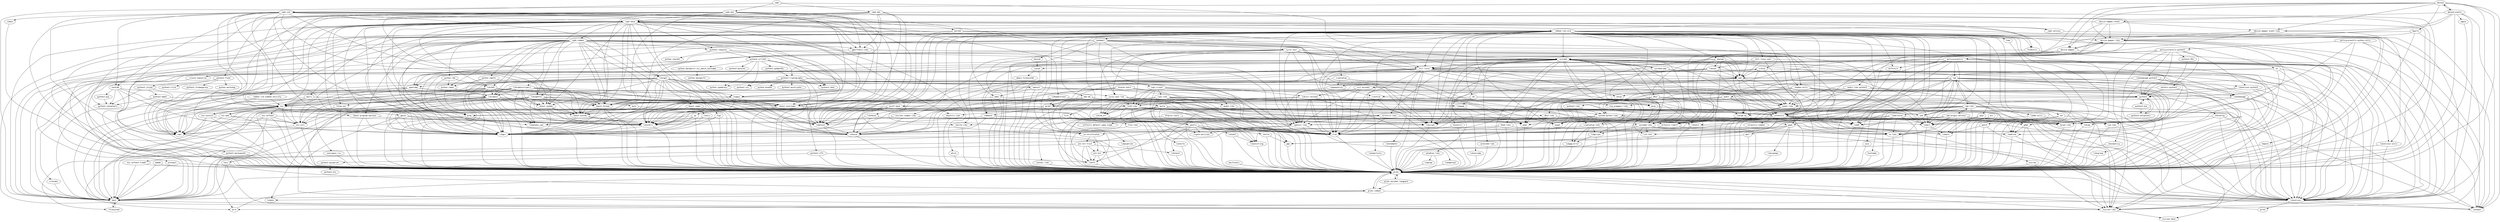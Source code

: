strict digraph G {
node [fontname=monospace];
  "acl" -> "glibc";
  "acl" -> "libacl";
  "acl" -> "libattr";
  "at" -> "glibc";
  "at" -> "libselinux";
  "at" -> "ncurses-libs";
  "at" -> "pam";
  "at" -> "readline";
  "audit" -> "audit-libs";
  "audit" -> "bash";
  "audit" -> "glibc";
  "audit" -> "krb5-libs";
  "audit" -> "libcap-ng";
  "audit-libs" -> "glibc";
  "audit-libs" -> "libcap-ng";
  "audit-libs-python3" -> "audit";
  "audit-libs-python3" -> "audit-libs";
  "audit-libs-python3" -> "glibc";
  "audit-libs-python3" -> "libcap-ng";
  "audit-libs-python3" -> "python3";
  "audit" -> "tcp_wrappers-libs";
  "avahi-libs" -> "dbus-libs";
  "avahi-libs" -> "glibc";
  "bash" -> "filesystem";
  "bash" -> "glibc";
  "bash" -> "ncurses-libs";
  "bcache-tools" -> "bash";
  "bcache-tools" -> "coreutils";
  "bcache-tools" -> "glibc";
  "bcache-tools" -> "libblkid";
  "bcache-tools" -> "libuuid";
  "bcache-tools" -> "python3";
  "binutils" -> "glibc";
  "binutils" -> "zlib";
  "boost-iostreams" -> "bzip2-libs";
  "boost-iostreams" -> "glibc";
  "boost-iostreams" -> "libgcc";
  "boost-iostreams" -> "libstdc++";
  "boost-iostreams" -> "zlib";
  "boost-program-options" -> "glibc";
  "boost-program-options" -> "libgcc";
  "boost-program-options" -> "libstdc++";
  "boost-random" -> "boost-system";
  "boost-random" -> "glibc";
  "boost-random" -> "libgcc";
  "boost-random" -> "libstdc++";
  "boost-regex" -> "glibc";
  "boost-regex" -> "libgcc";
  "boost-regex" -> "libicu";
  "boost-regex" -> "libstdc++";
  "boost-system" -> "glibc";
  "boost-system" -> "libgcc";
  "boost-system" -> "libstdc++";
  "boost-thread" -> "boost-system";
  "boost-thread" -> "glibc";
  "boost-thread" -> "libgcc";
  "boost-thread" -> "libstdc++";
  "bzip2-libs" -> "glibc";
  "ca-certificates" -> "p11-kit";
  "ca-certificates" -> "p11-kit-trust";
  "ceph-base" -> "bash";
  "ceph-base" -> "boost-iostreams";
  "ceph-base" -> "boost-random";
  "ceph-base" -> "boost-system";
  "ceph-base" -> "boost-thread";
  "ceph-base" -> "ceph-common";
  "ceph-base" -> "ceph-selinux";
  "ceph-base" -> "coreutils";
  "ceph-base" -> "cryptsetup";
  "ceph-base" -> "findutils";
  "ceph-base" -> "glibc";
  "ceph-base" -> "grep";
  "ceph-base" -> "hdparm";
  "ceph-base" -> "libatomic_ops";
  "ceph-base" -> "libcephfs1";
  "ceph-base" -> "libgcc";
  "ceph-base" -> "librados2";
  "ceph-base" -> "librbd1";
  "ceph-base" -> "librgw2";
  "ceph-base" -> "libstdc++";
  "ceph-base" -> "lttng-ust";
  "ceph-base" -> "nspr";
  "ceph-base" -> "nss";
  "ceph-base" -> "python2-requests";
  "ceph-base" -> "python2-setuptools";
  "ceph-base" -> "redhat-lsb-core";
  "ceph-base" -> "snappy";
  "ceph-base" -> "util-linux";
  "ceph-base" -> "which";
  "ceph-base" -> "zlib";
  "ceph" -> "ceph-mds";
  "ceph" -> "ceph-mon";
  "ceph" -> "ceph-osd";
  "ceph-common" -> "bash";
  "ceph-common" -> "boost-iostreams";
  "ceph-common" -> "boost-program-options";
  "ceph-common" -> "boost-regex";
  "ceph-common" -> "boost-system";
  "ceph-common" -> "boost-thread";
  "ceph-common" -> "coreutils";
  "ceph-common" -> "glibc";
  "ceph-common" -> "gperftools-libs";
  "ceph-common" -> "keyutils-libs";
  "ceph-common" -> "libbabeltrace";
  "ceph-common" -> "libblkid";
  "ceph-common" -> "libcephfs1";
  "ceph-common" -> "libgcc";
  "ceph-common" -> "librados2";
  "ceph-common" -> "libradosstriper1";
  "ceph-common" -> "librbd1";
  "ceph-common" -> "librgw2";
  "ceph-common" -> "libstdc++";
  "ceph-common" -> "nspr";
  "ceph-common" -> "nss";
  "ceph-common" -> "python2-requests";
  "ceph-common" -> "python-cephfs";
  "ceph-common" -> "python-rados";
  "ceph-common" -> "python-rbd";
  "ceph-common" -> "systemd-libs";
  "ceph-mds" -> "boost-iostreams";
  "ceph-mds" -> "boost-system";
  "ceph-mds" -> "boost-thread";
  "ceph-mds" -> "ceph-base";
  "ceph-mds" -> "glibc";
  "ceph-mds" -> "gperftools-libs";
  "ceph-mds" -> "libgcc";
  "ceph-mds" -> "libstdc++";
  "ceph-mds" -> "nspr";
  "ceph-mds" -> "nss";
  "ceph-mon" -> "boost-iostreams";
  "ceph-mon" -> "boost-random";
  "ceph-mon" -> "boost-system";
  "ceph-mon" -> "boost-thread";
  "ceph-mon" -> "ceph-base";
  "ceph-mon" -> "coreutils";
  "ceph-mon" -> "glibc";
  "ceph-mon" -> "gperftools-libs";
  "ceph-mon" -> "leveldb";
  "ceph-mon" -> "libgcc";
  "ceph-mon" -> "libstdc++";
  "ceph-mon" -> "nspr";
  "ceph-mon" -> "nss";
  "ceph-mon" -> "python2-flask";
  "ceph-mon" -> "snappy";
  "ceph-mon" -> "zlib";
  "ceph-osd" -> "boost-iostreams";
  "ceph-osd" -> "boost-program-options";
  "ceph-osd" -> "boost-random";
  "ceph-osd" -> "boost-system";
  "ceph-osd" -> "boost-thread";
  "ceph-osd" -> "ceph-base";
  "ceph-osd" -> "gdisk";
  "ceph-osd" -> "glibc";
  "ceph-osd" -> "gperftools-libs";
  "ceph-osd" -> "leveldb";
  "ceph-osd" -> "libaio";
  "ceph-osd" -> "libblkid";
  "ceph-osd" -> "libgcc";
  "ceph-osd" -> "libstdc++";
  "ceph-osd" -> "nspr";
  "ceph-osd" -> "nss";
  "ceph-osd" -> "parted";
  "ceph-osd" -> "snappy";
  "ceph-osd" -> "zlib";
  "ceph-selinux" -> "ceph-base";
  "ceph-selinux" -> "libselinux-utils";
  "ceph" -> "systemd";
  "checkpolicy" -> "glibc";
  "chkconfig" -> "glibc";
  "chkconfig" -> "libselinux";
  "chkconfig" -> "libsepol";
  "chkconfig" -> "popt";
  "coreutils" -> "coreutils-common";
  "coreutils" -> "glibc";
  "coreutils" -> "gmp";
  "coreutils" -> "libacl";
  "coreutils" -> "libattr";
  "coreutils" -> "libcap";
  "coreutils" -> "libselinux";
  "coreutils" -> "ncurses";
  "coreutils" -> "openssl-libs";
  "cpio" -> "glibc";
  "cracklib" -> "bash";
  "cracklib" -> "glibc";
  "cracklib" -> "gzip";
  "cracklib" -> "zlib";
  "cronie" -> "audit-libs";
  "cronie" -> "cronie-noanacron";
  "cronie" -> "glibc";
  "cronie" -> "libselinux";
  "cronie-noanacron" -> "cronie";
  "cronie-noanacron" -> "crontabs";
  "cronie" -> "pam";
  "crontabs" -> "bash";
  "cryptsetup" -> "cryptsetup-libs";
  "cryptsetup" -> "glibc";
  "cryptsetup" -> "libpwquality";
  "cryptsetup-libs" -> "device-mapper-libs";
  "cryptsetup-libs" -> "glibc";
  "cryptsetup-libs" -> "libgcrypt";
  "cryptsetup-libs" -> "libgpg-error";
  "cryptsetup-libs" -> "libuuid";
  "cryptsetup" -> "popt";
  "cups-client" -> "avahi-libs";
  "cups-client" -> "chkconfig";
  "cups-client" -> "cups-libs";
  "cups-client" -> "glibc";
  "cups-client" -> "gnutls";
  "cups-client" -> "krb5-libs";
  "cups-client" -> "libcom_err";
  "cups-client" -> "libcrypt";
  "cups-client" -> "zlib";
  "cups-libs" -> "avahi-libs";
  "cups-libs" -> "glib2";
  "cups-libs" -> "glibc";
  "cups-libs" -> "gnutls";
  "cups-libs" -> "krb5-libs";
  "cups-libs" -> "libcom_err";
  "cups-libs" -> "libcrypt";
  "cups-libs" -> "libgcc";
  "cups-libs" -> "libgomp";
  "cups-libs" -> "libstdc++";
  "cups-libs" -> "libunistring";
  "cups-libs" -> "libxml2";
  "cups-libs" -> "ncurses-libs";
  "cups-libs" -> "zlib";
  "curl-minimal" -> "glibc";
  "curl-minimal" -> "libcurl-minimal";
  "curl-minimal" -> "openssl-libs";
  "curl-minimal" -> "zlib";
  "cyrus-sasl" -> "cyrus-sasl-lib";
  "cyrus-sasl" -> "glibc";
  "cyrus-sasl" -> "krb5-libs";
  "cyrus-sasl" -> "libcom_err";
  "cyrus-sasl" -> "libcrypt";
  "cyrus-sasl" -> "libdb";
  "cyrus-sasl-lib" -> "glibc";
  "cyrus-sasl-lib" -> "krb5-libs";
  "cyrus-sasl-lib" -> "libcom_err";
  "cyrus-sasl-lib" -> "libcrypt";
  "cyrus-sasl-lib" -> "libdb";
  "cyrus-sasl" -> "openldap";
  "cyrus-sasl" -> "openssl-libs";
  "cyrus-sasl" -> "pam";
  "cyrus-sasl" -> "shadow-utils";
  "cyrus-sasl" -> "systemd";
  "cyrus-sasl" -> "util-linux";
  "dbus" -> "audit-libs";
  "dbus" -> "dbus-libs";
  "dbus" -> "expat";
  "dbus" -> "glibc";
  "dbus" -> "libcap-ng";
  "dbus" -> "libselinux";
  "dbus-libs" -> "glibc";
  "dbus-libs" -> "systemd-libs";
  "dbus" -> "systemd-libs";
  "device-mapper" -> "bash";
  "device-mapper" -> "device-mapper-libs";
  "device-mapper-event" -> "device-mapper";
  "device-mapper-event" -> "device-mapper-event-libs";
  "device-mapper-event" -> "device-mapper-libs";
  "device-mapper-event" -> "glibc";
  "device-mapper-event" -> "libgcc";
  "device-mapper-event-libs" -> "device-mapper-libs";
  "device-mapper-event-libs" -> "glibc";
  "device-mapper-event-libs" -> "systemd-libs";
  "device-mapper-event" -> "systemd-libs";
  "device-mapper" -> "glibc";
  "device-mapper-libs" -> "device-mapper";
  "device-mapper-libs" -> "glibc";
  "device-mapper-libs" -> "libselinux";
  "device-mapper-libs" -> "libsepol";
  "device-mapper-libs" -> "systemd-libs";
  "device-mapper" -> "systemd";
  "device-mapper" -> "systemd-libs";
  "device-mapper" -> "util-linux";
  "diffutils" -> "glibc";
  "dmraid" -> "bash";
  "dmraid" -> "device-mapper";
  "dmraid" -> "device-mapper-event-libs";
  "dmraid" -> "device-mapper-libs";
  "dmraid" -> "dmraid-events";
  "dmraid-events" -> "device-mapper-event";
  "dmraid-events" -> "device-mapper-event-libs";
  "dmraid-events" -> "device-mapper-libs";
  "dmraid-events" -> "dmraid";
  "dmraid-events" -> "glibc";
  "dmraid-events" -> "libselinux";
  "dmraid-events" -> "libsepol";
  "dmraid-events" -> "sgpio";
  "dmraid" -> "glibc";
  "dmraid" -> "kpartx";
  "dmraid" -> "libselinux";
  "dmraid" -> "libsepol";
  "dmraid" -> "systemd";
  "dosfstools" -> "glibc";
  "ed" -> "glib2";
  "ed" -> "glibc";
  "ed" -> "libgcc";
  "ed" -> "libgomp";
  "ed" -> "libunistring";
  "ed" -> "libxml2";
  "ed" -> "ncurses-libs";
  "elfutils-libelf" -> "glibc";
  "elfutils-libelf" -> "zlib";
  "elfutils-libs" -> "bzip2-libs";
  "elfutils-libs" -> "elfutils-default-yama-scope";
  "elfutils-libs" -> "elfutils-libelf";
  "elfutils-libs" -> "glibc";
  "elfutils-libs" -> "xz-libs";
  "elfutils-libs" -> "zlib";
  "expat" -> "glibc";
  "fcgi" -> "glibc";
  "fcgi" -> "libgcc";
  "fcgi" -> "libstdc++";
  "file" -> "file-libs";
  "file" -> "glibc";
  "file-libs" -> "glibc";
  "file-libs" -> "zlib";
  "filesystem" -> "bash";
  "file" -> "zlib";
  "findutils" -> "glibc";
  "findutils" -> "libselinux";
  "gawk" -> "filesystem";
  "gawk" -> "glibc";
  "gawk" -> "gmp";
  "gawk" -> "libsigsegv";
  "gawk" -> "mpfr";
  "gawk" -> "readline";
  "gc" -> "glibc";
  "gc" -> "libatomic_ops";
  "gc" -> "libgcc";
  "gc" -> "libstdc++";
  "gdbm" -> "glibc";
  "gdbm" -> "ncurses-libs";
  "gdbm" -> "readline";
  "gdisk" -> "glibc";
  "gdisk" -> "libgcc";
  "gdisk" -> "libstdc++";
  "gdisk" -> "libuuid";
  "gdisk" -> "ncurses-libs";
  "gdisk" -> "popt";
  "glib2" -> "bash";
  "glib2" -> "glibc";
  "glib2" -> "libffi";
  "glib2" -> "libgcc";
  "glib2" -> "libmount";
  "glib2" -> "libselinux";
  "glib2" -> "pcre";
  "glib2" -> "zlib";
  "glibc-common" -> "bash";
  "glibc-common" -> "glibc";
  "glibc-common" -> "libselinux";
  "glibc-common" -> "tzdata";
  "glibc" -> "glibc-common";
  "glibc" -> "glibc-minimal-langpack";
  "glibc-minimal-langpack" -> "glibc";
  "glibc-minimal-langpack" -> "glibc-common";
  "gmp" -> "glibc";
  "gnutls" -> "crypto-policies";
  "gnutls" -> "glibc";
  "gnutls" -> "gmp";
  "gnutls" -> "libidn2";
  "gnutls" -> "libtasn1";
  "gnutls" -> "libunistring";
  "gnutls" -> "nettle";
  "gnutls" -> "p11-kit";
  "gnutls" -> "p11-kit-trust";
  "gnutls" -> "zlib";
  "gperftools-libs" -> "glibc";
  "gperftools-libs" -> "libgcc";
  "gperftools-libs" -> "libstdc++";
  "grep" -> "glibc";
  "grep" -> "pcre";
  "groff-base" -> "bash";
  "groff-base" -> "glibc";
  "groff-base" -> "libgcc";
  "groff-base" -> "libstdc++";
  "groff-base" -> "sed";
  "guile" -> "coreutils";
  "guile" -> "gc";
  "guile" -> "glibc";
  "guile" -> "gmp";
  "guile" -> "libcrypt";
  "guile" -> "libffi";
  "guile" -> "libtool-ltdl";
  "guile" -> "libunistring";
  "guile" -> "ncurses-libs";
  "guile" -> "readline";
  "gzip" -> "coreutils";
  "gzip" -> "glibc";
  "hdparm" -> "glibc";
  "hesiod" -> "glibc";
  "hesiod" -> "libidn";
  "hfsplus-tools" -> "glibc";
  "hfsplus-tools" -> "openssl-libs";
  "hostname" -> "glibc";
  "iptables-libs" -> "glibc";
  "iptables-libs" -> "libpcap";
  "keyutils-libs" -> "glibc";
  "kmod-libs" -> "glibc";
  "kmod-libs" -> "libgcc";
  "kmod-libs" -> "xz-libs";
  "kmod-libs" -> "zlib";
  "kpartx" -> "device-mapper-libs";
  "kpartx" -> "glibc";
  "kpartx" -> "ncurses-libs";
  "kpartx" -> "zlib";
  "krb5-libs" -> "bash";
  "krb5-libs" -> "coreutils";
  "krb5-libs" -> "crypto-policies";
  "krb5-libs" -> "gawk";
  "krb5-libs" -> "glibc";
  "krb5-libs" -> "grep";
  "krb5-libs" -> "keyutils-libs";
  "krb5-libs" -> "libcom_err";
  "krb5-libs" -> "libselinux";
  "krb5-libs" -> "libverto";
  "krb5-libs" -> "openssl-libs";
  "krb5-libs" -> "sed";
  "less" -> "bash";
  "less" -> "glibc";
  "less" -> "ncurses-libs";
  "leveldb" -> "glibc";
  "leveldb" -> "libgcc";
  "leveldb" -> "libstdc++";
  "leveldb" -> "python2-pip";
  "leveldb" -> "python2-setuptools";
  "leveldb" -> "snappy";
  "libacl" -> "glibc";
  "libacl" -> "libattr";
  "libaio" -> "glibc";
  "libarchive" -> "bzip2-libs";
  "libarchive" -> "glibc";
  "libarchive" -> "libacl";
  "libarchive" -> "libxml2";
  "libarchive" -> "lz4-libs";
  "libarchive" -> "openssl-libs";
  "libarchive" -> "xz-libs";
  "libarchive" -> "zlib";
  "libatomic_ops" -> "glibc";
  "libattr" -> "glibc";
  "libbabeltrace" -> "elfutils-libelf";
  "libbabeltrace" -> "elfutils-libs";
  "libbabeltrace" -> "glib2";
  "libbabeltrace" -> "glibc";
  "libbabeltrace" -> "libuuid";
  "libbabeltrace" -> "popt";
  "libblkid" -> "glibc";
  "libblkid" -> "libuuid";
  "libcap" -> "glibc";
  "libcap-ng" -> "glibc";
  "libcephfs1" -> "boost-iostreams";
  "libcephfs1" -> "boost-random";
  "libcephfs1" -> "boost-system";
  "libcephfs1" -> "boost-thread";
  "libcephfs1" -> "glibc";
  "libcephfs1" -> "libatomic_ops";
  "libcephfs1" -> "libblkid";
  "libcephfs1" -> "libgcc";
  "libcephfs1" -> "libstdc++";
  "libcephfs1" -> "libuuid";
  "libcephfs1" -> "nspr";
  "libcephfs1" -> "nss";
  "libcephfs1" -> "nss-util";
  "libcgroup" -> "glibc";
  "libcom_err" -> "glibc";
  "libcrypt" -> "glibc";
  "libcurl-minimal" -> "glibc";
  "libcurl-minimal" -> "krb5-libs";
  "libcurl-minimal" -> "libcom_err";
  "libcurl-minimal" -> "libnghttp2";
  "libcurl-minimal" -> "openssl-libs";
  "libcurl-minimal" -> "zlib";
  "libdb" -> "glibc";
  "libdb-utils" -> "glibc";
  "libdb-utils" -> "libdb";
  "libfdisk" -> "glibc";
  "libfdisk" -> "libblkid";
  "libfdisk" -> "libuuid";
  "libffi" -> "glibc";
  "libgcrypt" -> "glibc";
  "libgcrypt" -> "libgpg-error";
  "libgomp" -> "glibc";
  "libgpg-error" -> "glibc";
  "libicu" -> "glibc";
  "libicu" -> "libgcc";
  "libicu" -> "libstdc++";
  "libidn2" -> "glibc";
  "libidn2" -> "libunistring";
  "libidn" -> "emacs-filesystem";
  "libidn" -> "glibc";
  "libmount" -> "glibc";
  "libmount" -> "libblkid";
  "libmount" -> "libselinux";
  "libmount" -> "libuuid";
  "libnghttp2" -> "glibc";
  "libpcap" -> "glibc";
  "libpipeline" -> "glibc";
  "libpwquality" -> "cracklib";
  "libpwquality" -> "glibc";
  "libpwquality" -> "pam";
  "librados2" -> "boost-iostreams";
  "librados2" -> "boost-random";
  "librados2" -> "boost-system";
  "librados2" -> "boost-thread";
  "librados2" -> "glibc";
  "librados2" -> "libatomic_ops";
  "librados2" -> "libblkid";
  "librados2" -> "libgcc";
  "librados2" -> "libstdc++";
  "librados2" -> "libuuid";
  "librados2" -> "lttng-ust";
  "librados2" -> "nspr";
  "librados2" -> "nss";
  "librados2" -> "nss-util";
  "libradosstriper1" -> "boost-iostreams";
  "libradosstriper1" -> "boost-random";
  "libradosstriper1" -> "boost-system";
  "libradosstriper1" -> "boost-thread";
  "libradosstriper1" -> "glibc";
  "libradosstriper1" -> "libatomic_ops";
  "libradosstriper1" -> "libblkid";
  "libradosstriper1" -> "libgcc";
  "libradosstriper1" -> "librados2";
  "libradosstriper1" -> "libstdc++";
  "libradosstriper1" -> "libuuid";
  "libradosstriper1" -> "nspr";
  "libradosstriper1" -> "nss";
  "libradosstriper1" -> "nss-util";
  "librbd1" -> "boost-iostreams";
  "librbd1" -> "boost-random";
  "librbd1" -> "boost-system";
  "librbd1" -> "boost-thread";
  "librbd1" -> "glibc";
  "librbd1" -> "libatomic_ops";
  "librbd1" -> "libblkid";
  "librbd1" -> "libgcc";
  "librbd1" -> "librados2";
  "librbd1" -> "libstdc++";
  "librbd1" -> "libuuid";
  "librbd1" -> "lttng-ust";
  "librbd1" -> "nspr";
  "librbd1" -> "nss";
  "librbd1" -> "nss-util";
  "librgw2" -> "boost-iostreams";
  "librgw2" -> "boost-random";
  "librgw2" -> "boost-system";
  "librgw2" -> "boost-thread";
  "librgw2" -> "coreutils";
  "librgw2" -> "expat";
  "librgw2" -> "fcgi";
  "librgw2" -> "glibc";
  "librgw2" -> "libacl";
  "librgw2" -> "libatomic_ops";
  "librgw2" -> "libblkid";
  "librgw2" -> "libcurl-minimal";
  "librgw2" -> "libgcc";
  "librgw2" -> "librados2";
  "librgw2" -> "libselinux";
  "librgw2" -> "libstdc++";
  "librgw2" -> "libuuid";
  "librgw2" -> "nspr";
  "librgw2" -> "nss";
  "librgw2" -> "nss-util";
  "librgw2" -> "openldap";
  "librgw2" -> "popt";
  "libseccomp" -> "glibc";
  "libselinux" -> "glibc";
  "libselinux" -> "libsepol";
  "libselinux" -> "pcre";
  "libselinux" -> "pcre2";
  "libselinux-python3" -> "glibc";
  "libselinux-python3" -> "libselinux";
  "libselinux-python3" -> "python3";
  "libselinux-python3" -> "system-python-libs";
  "libselinux-utils" -> "glibc";
  "libselinux-utils" -> "libselinux";
  "libsemanage" -> "audit-libs";
  "libsemanage" -> "bzip2-libs";
  "libsemanage" -> "glibc";
  "libsemanage" -> "libselinux";
  "libsemanage" -> "libsepol";
  "libsemanage-python3" -> "glibc";
  "libsemanage-python3" -> "libselinux-python3";
  "libsemanage-python3" -> "libsemanage";
  "libsemanage-python3" -> "python3";
  "libsemanage-python3" -> "system-python-libs";
  "libsepol" -> "glibc";
  "libsigsegv" -> "glibc";
  "libsmartcols" -> "glibc";
  "libstdc++" -> "glibc";
  "libstdc++" -> "libgcc";
  "libtasn1" -> "glibc";
  "libtool-ltdl" -> "glibc";
  "libunistring" -> "glibc";
  "libuser" -> "glib2";
  "libuser" -> "glibc";
  "libuser" -> "libcrypt";
  "libuser" -> "libselinux";
  "libuser" -> "openldap";
  "libuser" -> "pam";
  "libuser" -> "popt";
  "libutempter" -> "glibc";
  "libuuid" -> "glibc";
  "libverto" -> "glibc";
  "libxml2" -> "glibc";
  "libxml2" -> "xz-libs";
  "libxml2" -> "zlib";
  "lttng-ust" -> "glibc";
  "lttng-ust" -> "userspace-rcu";
  "lua-libs" -> "glibc";
  "lz4-libs" -> "glibc";
  "mailx" -> "bash";
  "mailx" -> "glibc";
  "mailx" -> "krb5-libs";
  "mailx" -> "nspr";
  "mailx" -> "nss";
  "make" -> "gc";
  "make" -> "glibc";
  "make" -> "guile";
  "man-db" -> "coreutils";
  "man-db" -> "gdbm";
  "man-db" -> "glibc";
  "man-db" -> "grep";
  "man-db" -> "groff-base";
  "man-db" -> "gzip";
  "man-db" -> "less";
  "man-db" -> "libpipeline";
  "man-db" -> "zlib";
  "mdadm" -> "bash";
  "mdadm" -> "glibc";
  "mpfr" -> "glibc";
  "mpfr" -> "gmp";
  "ncurses-compat-libs" -> "glibc";
  "ncurses-compat-libs" -> "libgcc";
  "ncurses-compat-libs" -> "libstdc++";
  "ncurses-compat-libs" -> "ncurses-base";
  "ncurses" -> "glibc";
  "ncurses-libs" -> "glibc";
  "ncurses-libs" -> "ncurses-base";
  "ncurses" -> "ncurses-libs";
  "nettle" -> "glibc";
  "nettle" -> "gmp";
  "nspr" -> "glibc";
  "nss" -> "glibc";
  "nss" -> "nspr";
  "nss" -> "nss-pem";
  "nss" -> "nss-softokn";
  "nss" -> "nss-sysinit";
  "nss" -> "nss-util";
  "nss-pem" -> "glibc";
  "nss-pem" -> "nspr";
  "nss-pem" -> "nss";
  "nss-pem" -> "nss-util";
  "nss-softokn-freebl" -> "bash";
  "nss-softokn-freebl" -> "glibc";
  "nss-softokn" -> "glibc";
  "nss-softokn" -> "nspr";
  "nss-softokn" -> "nss-softokn-freebl";
  "nss-softokn" -> "nss-util";
  "nss-softokn" -> "sqlite-libs";
  "nss-sysinit" -> "bash";
  "nss-sysinit" -> "glibc";
  "nss-sysinit" -> "nspr";
  "nss-sysinit" -> "nss";
  "nss-sysinit" -> "nss-util";
  "nss-util" -> "glibc";
  "nss-util" -> "nspr";
  "nss" -> "zlib";
  "openldap" -> "cyrus-sasl-lib";
  "openldap" -> "glibc";
  "openldap" -> "nspr";
  "openldap" -> "nss";
  "openldap" -> "nss-util";
  "openssl" -> "bash";
  "openssl" -> "coreutils";
  "openssl" -> "glibc";
  "openssl-libs" -> "ca-certificates";
  "openssl-libs" -> "crypto-policies";
  "openssl-libs" -> "glibc";
  "openssl-libs" -> "zlib";
  "openssl" -> "make";
  "openssl" -> "openssl-libs";
  "openssl" -> "zlib";
  "p11-kit" -> "glibc";
  "p11-kit" -> "libffi";
  "p11-kit-trust" -> "bash";
  "p11-kit-trust" -> "glibc";
  "p11-kit-trust" -> "libffi";
  "p11-kit-trust" -> "libtasn1";
  "p11-kit-trust" -> "p11-kit";
  "pam" -> "audit-libs";
  "pam" -> "cracklib";
  "pam" -> "glibc";
  "pam" -> "libcrypt";
  "pam" -> "libdb";
  "pam" -> "libpwquality";
  "pam" -> "libselinux";
  "parted" -> "device-mapper-libs";
  "parted" -> "glibc";
  "parted" -> "libblkid";
  "parted" -> "libselinux";
  "parted" -> "libsepol";
  "parted" -> "libuuid";
  "parted" -> "ncurses-libs";
  "parted" -> "readline";
  "passwd" -> "audit-libs";
  "passwd" -> "glib2";
  "passwd" -> "glibc";
  "passwd" -> "libselinux";
  "passwd" -> "libuser";
  "passwd" -> "ncurses-libs";
  "passwd" -> "pam";
  "passwd" -> "popt";
  "passwd" -> "systemd-libs";
  "patch" -> "glibc";
  "patch" -> "libattr";
  "patch" -> "libselinux";
  "pcre2" -> "glibc";
  "pcre" -> "glibc";
  "policycoreutils" -> "audit-libs";
  "policycoreutils" -> "bash";
  "policycoreutils" -> "coreutils";
  "policycoreutils" -> "diffutils";
  "policycoreutils" -> "gawk";
  "policycoreutils" -> "glibc";
  "policycoreutils" -> "grep";
  "policycoreutils" -> "libselinux";
  "policycoreutils" -> "libselinux-utils";
  "policycoreutils" -> "libsemanage";
  "policycoreutils" -> "libsepol";
  "policycoreutils-python3" -> "audit-libs-python3";
  "policycoreutils-python3" -> "checkpolicy";
  "policycoreutils-python3" -> "libcgroup";
  "policycoreutils-python3" -> "libselinux-python3";
  "policycoreutils-python3" -> "libsemanage-python3";
  "policycoreutils-python3" -> "policycoreutils";
  "policycoreutils-python3" -> "python3";
  "policycoreutils-python3" -> "python3-IPy";
  "policycoreutils-python3" -> "setools-python3";
  "policycoreutils-python-utils" -> "glibc";
  "policycoreutils-python-utils" -> "libselinux";
  "policycoreutils-python-utils" -> "libsepol";
  "policycoreutils-python-utils" -> "policycoreutils-python3";
  "policycoreutils-python-utils" -> "python3";
  "policycoreutils" -> "rpm";
  "policycoreutils" -> "sed";
  "policycoreutils" -> "util-linux";
  "popt" -> "glibc";
  "procmail" -> "bash";
  "procmail" -> "glibc";
  "python2-babel" -> "python2-setuptools";
  "python2-babel" -> "pytz";
  "python2-cffi" -> "glibc";
  "python2-cffi" -> "libffi";
  "python2-cffi" -> "python2-pycparser";
  "python2-cryptography" -> "glibc";
  "python2-cryptography" -> "openssl";
  "python2-cryptography" -> "openssl-libs";
  "python2-cryptography" -> "python2-asn1crypto";
  "python2-cryptography" -> "python2-cffi";
  "python2-cryptography" -> "python2-idna";
  "python2-cryptography" -> "python2-six";
  "python2-cryptography" -> "python-enum34";
  "python2-cryptography" -> "python-ipaddress";
  "python2-flask" -> "python2-click";
  "python2-flask" -> "python2-itsdangerous";
  "python2-flask" -> "python2-jinja2";
  "python2-flask" -> "python-werkzeug";
  "python2-jinja2" -> "python2-babel";
  "python2-jinja2" -> "python2-markupsafe";
  "python2-jinja2" -> "python2-setuptools";
  "python2-markupsafe" -> "glibc";
  "python2-pip" -> "python2-setuptools";
  "python2-pycparser" -> "python2-ply";
  "python2-pyOpenSSL" -> "python2-cryptography";
  "python2-requests" -> "ca-certificates";
  "python2-requests" -> "python2-idna";
  "python2-requests" -> "python2-urllib3";
  "python2-requests" -> "python-chardet";
  "python2-urllib3" -> "ca-certificates";
  "python2-urllib3" -> "python2-cryptography";
  "python2-urllib3" -> "python2-idna";
  "python2-urllib3" -> "python2-pyOpenSSL";
  "python2-urllib3" -> "python2-pysocks";
  "python2-urllib3" -> "python2-six";
  "python2-urllib3" -> "python-backports-ssl_match_hostname";
  "python2-urllib3" -> "python-ipaddress";
  "python3" -> "glibc";
  "python3-IPy" -> "python3";
  "python3-libs" -> "expat";
  "python3-libs" -> "system-python-libs";
  "python3-pip" -> "python3";
  "python3-pip" -> "python3-setuptools";
  "python3" -> "python3-libs";
  "python3" -> "python3-pip";
  "python3" -> "python3-setuptools";
  "python3-setuptools" -> "python3";
  "python3" -> "system-python-libs";
  "python-backports-ssl_match_hostname" -> "python-backports";
  "python-cephfs" -> "glibc";
  "python-cephfs" -> "libcephfs1";
  "python-cephfs" -> "python-rados";
  "python-rados" -> "glibc";
  "python-rados" -> "librados2";
  "python-rbd" -> "glibc";
  "python-rbd" -> "librbd1";
  "python-rbd" -> "python-rados";
  "pytz" -> "coreutils";
  "pytz" -> "tzdata";
  "qrencode-libs" -> "glibc";
  "readline" -> "glibc";
  "readline" -> "ncurses-libs";
  "redhat-lsb-core" -> "at";
  "redhat-lsb-core" -> "bash";
  "redhat-lsb-core" -> "binutils";
  "redhat-lsb-core" -> "bzip2-libs";
  "redhat-lsb-core" -> "coreutils";
  "redhat-lsb-core" -> "cpio";
  "redhat-lsb-core" -> "cronie";
  "redhat-lsb-core" -> "cups-client";
  "redhat-lsb-core" -> "diffutils";
  "redhat-lsb-core" -> "ed";
  "redhat-lsb-core" -> "expat";
  "redhat-lsb-core" -> "file";
  "redhat-lsb-core" -> "findutils";
  "redhat-lsb-core" -> "gawk";
  "redhat-lsb-core" -> "gdbm";
  "redhat-lsb-core" -> "glibc";
  "redhat-lsb-core" -> "glibc-common";
  "redhat-lsb-core" -> "grep";
  "redhat-lsb-core" -> "gzip";
  "redhat-lsb-core" -> "hostname";
  "redhat-lsb-core" -> "libblkid";
  "redhat-lsb-core" -> "libcrypt";
  "redhat-lsb-core" -> "libdb";
  "redhat-lsb-core" -> "libffi";
  "redhat-lsb-core" -> "libgcc";
  "redhat-lsb-core" -> "libuuid";
  "redhat-lsb-core" -> "mailx";
  "redhat-lsb-core" -> "make";
  "redhat-lsb-core" -> "man-db";
  "redhat-lsb-core" -> "ncurses-compat-libs";
  "redhat-lsb-core" -> "ncurses-libs";
  "redhat-lsb-core" -> "openssl-libs";
  "redhat-lsb-core" -> "pam";
  "redhat-lsb-core" -> "passwd";
  "redhat-lsb-core" -> "patch";
  "redhat-lsb-core" -> "readline";
  "redhat-lsb-core" -> "redhat-lsb-submod-security";
  "redhat-lsb-core" -> "sed";
  "redhat-lsb-core" -> "sendmail";
  "redhat-lsb-core" -> "shadow-utils";
  "redhat-lsb-core" -> "spax";
  "redhat-lsb-core" -> "sqlite-libs";
  "redhat-lsb-core" -> "systemd";
  "redhat-lsb-core" -> "tar";
  "redhat-lsb-core" -> "time";
  "redhat-lsb-core" -> "util-linux";
  "redhat-lsb-core" -> "util-linux-user";
  "redhat-lsb-core" -> "zlib";
  "redhat-lsb-submod-security" -> "nspr";
  "redhat-lsb-submod-security" -> "nss";
  "rpm" -> "bash";
  "rpm" -> "bzip2-libs";
  "rpm" -> "coreutils";
  "rpm" -> "curl-minimal";
  "rpm" -> "elfutils-libelf";
  "rpm" -> "glibc";
  "rpm" -> "libacl";
  "rpm" -> "libarchive";
  "rpm" -> "libcap";
  "rpm" -> "libdb";
  "rpm" -> "libdb-utils";
  "rpm-libs" -> "bzip2-libs";
  "rpm-libs" -> "elfutils-libelf";
  "rpm-libs" -> "glibc";
  "rpm-libs" -> "libacl";
  "rpm-libs" -> "libcap";
  "rpm-libs" -> "libdb";
  "rpm-libs" -> "lua-libs";
  "rpm-libs" -> "openssl-libs";
  "rpm-libs" -> "popt";
  "rpm-libs" -> "rpm";
  "rpm-libs" -> "rpm-plugin-selinux";
  "rpm-libs" -> "xz-libs";
  "rpm-libs" -> "zlib";
  "rpm" -> "lua-libs";
  "rpm" -> "openssl-libs";
  "rpm-plugin-selinux" -> "bzip2-libs";
  "rpm-plugin-selinux" -> "elfutils-libelf";
  "rpm-plugin-selinux" -> "glibc";
  "rpm-plugin-selinux" -> "libacl";
  "rpm-plugin-selinux" -> "libcap";
  "rpm-plugin-selinux" -> "libdb";
  "rpm-plugin-selinux" -> "libselinux";
  "rpm-plugin-selinux" -> "lua-libs";
  "rpm-plugin-selinux" -> "openssl-libs";
  "rpm-plugin-selinux" -> "popt";
  "rpm-plugin-selinux" -> "rpm-libs";
  "rpm-plugin-selinux" -> "xz-libs";
  "rpm-plugin-selinux" -> "zlib";
  "rpm" -> "popt";
  "rpm" -> "rpm-libs";
  "rpm" -> "xz-libs";
  "rpm" -> "zlib";
  "sed" -> "glibc";
  "sed" -> "libacl";
  "sed" -> "libselinux";
  "sendmail" -> "bash";
  "sendmail" -> "cyrus-sasl";
  "sendmail" -> "cyrus-sasl-lib";
  "sendmail" -> "glibc";
  "sendmail" -> "hesiod";
  "sendmail" -> "libcrypt";
  "sendmail" -> "libdb";
  "sendmail" -> "openldap";
  "sendmail" -> "openssl-libs";
  "sendmail" -> "procmail";
  "sendmail" -> "setup";
  "sendmail" -> "tcp_wrappers-libs";
  "setools-python3" -> "glibc";
  "setools-python3" -> "python3";
  "setools-python3" -> "system-python-libs";
  "sgpio" -> "glibc";
  "shadow-utils" -> "audit-libs";
  "shadow-utils" -> "glibc";
  "shadow-utils" -> "libacl";
  "shadow-utils" -> "libattr";
  "shadow-utils" -> "libcrypt";
  "shadow-utils" -> "libselinux";
  "shadow-utils" -> "libsemanage";
  "shadow-utils" -> "setup";
  "snappy" -> "glibc";
  "snappy" -> "libgcc";
  "snappy" -> "libstdc++";
  "spax" -> "glibc";
  "spax" -> "libacl";
  "spax" -> "libattr";
  "spax" -> "libselinux";
  "sqlite-libs" -> "glibc";
  "systemd" -> "audit-libs";
  "systemd" -> "bash";
  "systemd" -> "bzip2-libs";
  "systemd" -> "cryptsetup-libs";
  "systemd" -> "dbus";
  "systemd" -> "elfutils-libelf";
  "systemd" -> "elfutils-libs";
  "systemd" -> "glibc";
  "systemd" -> "iptables-libs";
  "systemd" -> "kmod-libs";
  "systemd" -> "libacl";
  "systemd" -> "libblkid";
  "systemd" -> "libcap";
  "systemd" -> "libcrypt";
  "systemd" -> "libgcc";
  "systemd" -> "libgcrypt";
  "systemd" -> "libgpg-error";
  "systemd" -> "libidn";
  "systemd" -> "libmount";
  "systemd" -> "libseccomp";
  "systemd" -> "libselinux";
  "systemd-libs" -> "glibc";
  "systemd-libs" -> "libgcc";
  "systemd-libs" -> "libgcrypt";
  "systemd-libs" -> "libselinux";
  "systemd-libs" -> "lz4-libs";
  "systemd-libs" -> "xz-libs";
  "systemd" -> "lz4-libs";
  "systemd" -> "pam";
  "systemd-pam" -> "glibc";
  "systemd-pam" -> "libgcc";
  "systemd-pam" -> "libselinux";
  "systemd-pam" -> "pam";
  "systemd-pam" -> "systemd";
  "systemd" -> "qrencode-libs";
  "systemd" -> "systemd-libs";
  "systemd" -> "systemd-pam";
  "systemd" -> "util-linux";
  "systemd" -> "xz-libs";
  "systemd" -> "zlib";
  "system-python-libs" -> "bash";
  "system-python-libs" -> "bzip2-libs";
  "system-python-libs" -> "expat";
  "system-python-libs" -> "gdbm";
  "system-python-libs" -> "glibc";
  "system-python-libs" -> "libcrypt";
  "system-python-libs" -> "libffi";
  "system-python-libs" -> "ncurses-libs";
  "system-python-libs" -> "openssl-libs";
  "system-python-libs" -> "readline";
  "system-python-libs" -> "sqlite-libs";
  "system-python-libs" -> "xz-libs";
  "system-python-libs" -> "zlib";
  "tar" -> "glibc";
  "tar" -> "libacl";
  "tar" -> "libselinux";
  "tcp_wrappers-libs" -> "glibc";
  "time" -> "glibc";
  "userspace-rcu" -> "glibc";
  "util-linux" -> "audit-libs";
  "util-linux" -> "glibc";
  "util-linux" -> "libblkid";
  "util-linux" -> "libcap-ng";
  "util-linux" -> "libcrypt";
  "util-linux" -> "libfdisk";
  "util-linux" -> "libmount";
  "util-linux" -> "libselinux";
  "util-linux" -> "libsmartcols";
  "util-linux" -> "libutempter";
  "util-linux" -> "libuuid";
  "util-linux" -> "ncurses-libs";
  "util-linux" -> "pam";
  "util-linux" -> "systemd-libs";
  "util-linux-user" -> "glibc";
  "util-linux-user" -> "libselinux";
  "util-linux-user" -> "libuser";
  "util-linux-user" -> "pam";
  "util-linux-user" -> "util-linux";
  "util-linux" -> "zlib";
  "which" -> "glibc";
  "xz-libs" -> "glibc";
  "zlib" -> "glibc";
}
